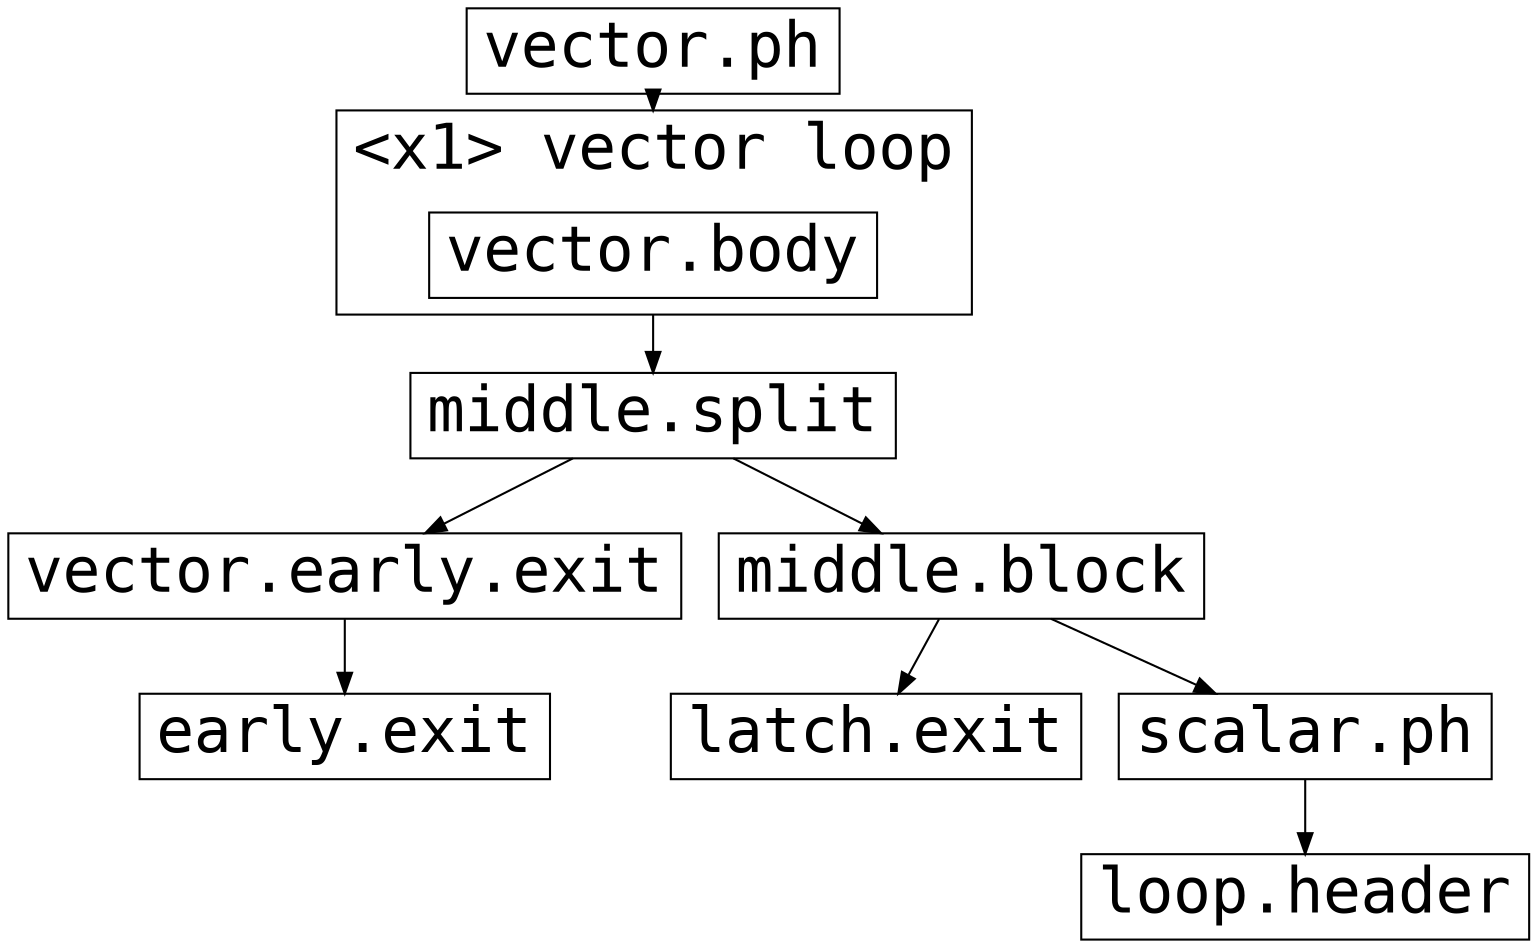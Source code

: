 digraph VPlan {
graph [labelloc=t, fontsize=30; label=""]
node [shape=rect, fontname=Courier, fontsize=30]
edge [fontname=Courier, fontsize=30]
compound=true
  N1 [label =
    "vector.ph"
  ]
  N1 -> N2 [ label="" lhead=cluster_N3]
  subgraph cluster_N3 {
    fontname=Courier
    label="\<x1\> vector loop"
    N2 [label =
      "vector.body"
    ]
  }
  N2 -> N4 [ label="" ltail=cluster_N3]
  N4 [label =
    "middle.split"
  ]
  N4 -> N5 [ label=""]
  N4 -> N7 [ label=""]
  N5 [label =
    "vector.early.exit"
  ]
  N5 -> N6 [ label=""]
  N6 [label =
    "early.exit"
  ]
  N7 [label =
    "middle.block"
  ]
  N7 -> N10 [ label=""]
  N7 -> N8 [ label=""]
  N8 [label =
    "scalar.ph"
  ]
  N8 -> N9 [ label=""]
  N9 [label =
    "loop.header"
  ]
  N10 [label =
    "latch.exit"
  ]
}
